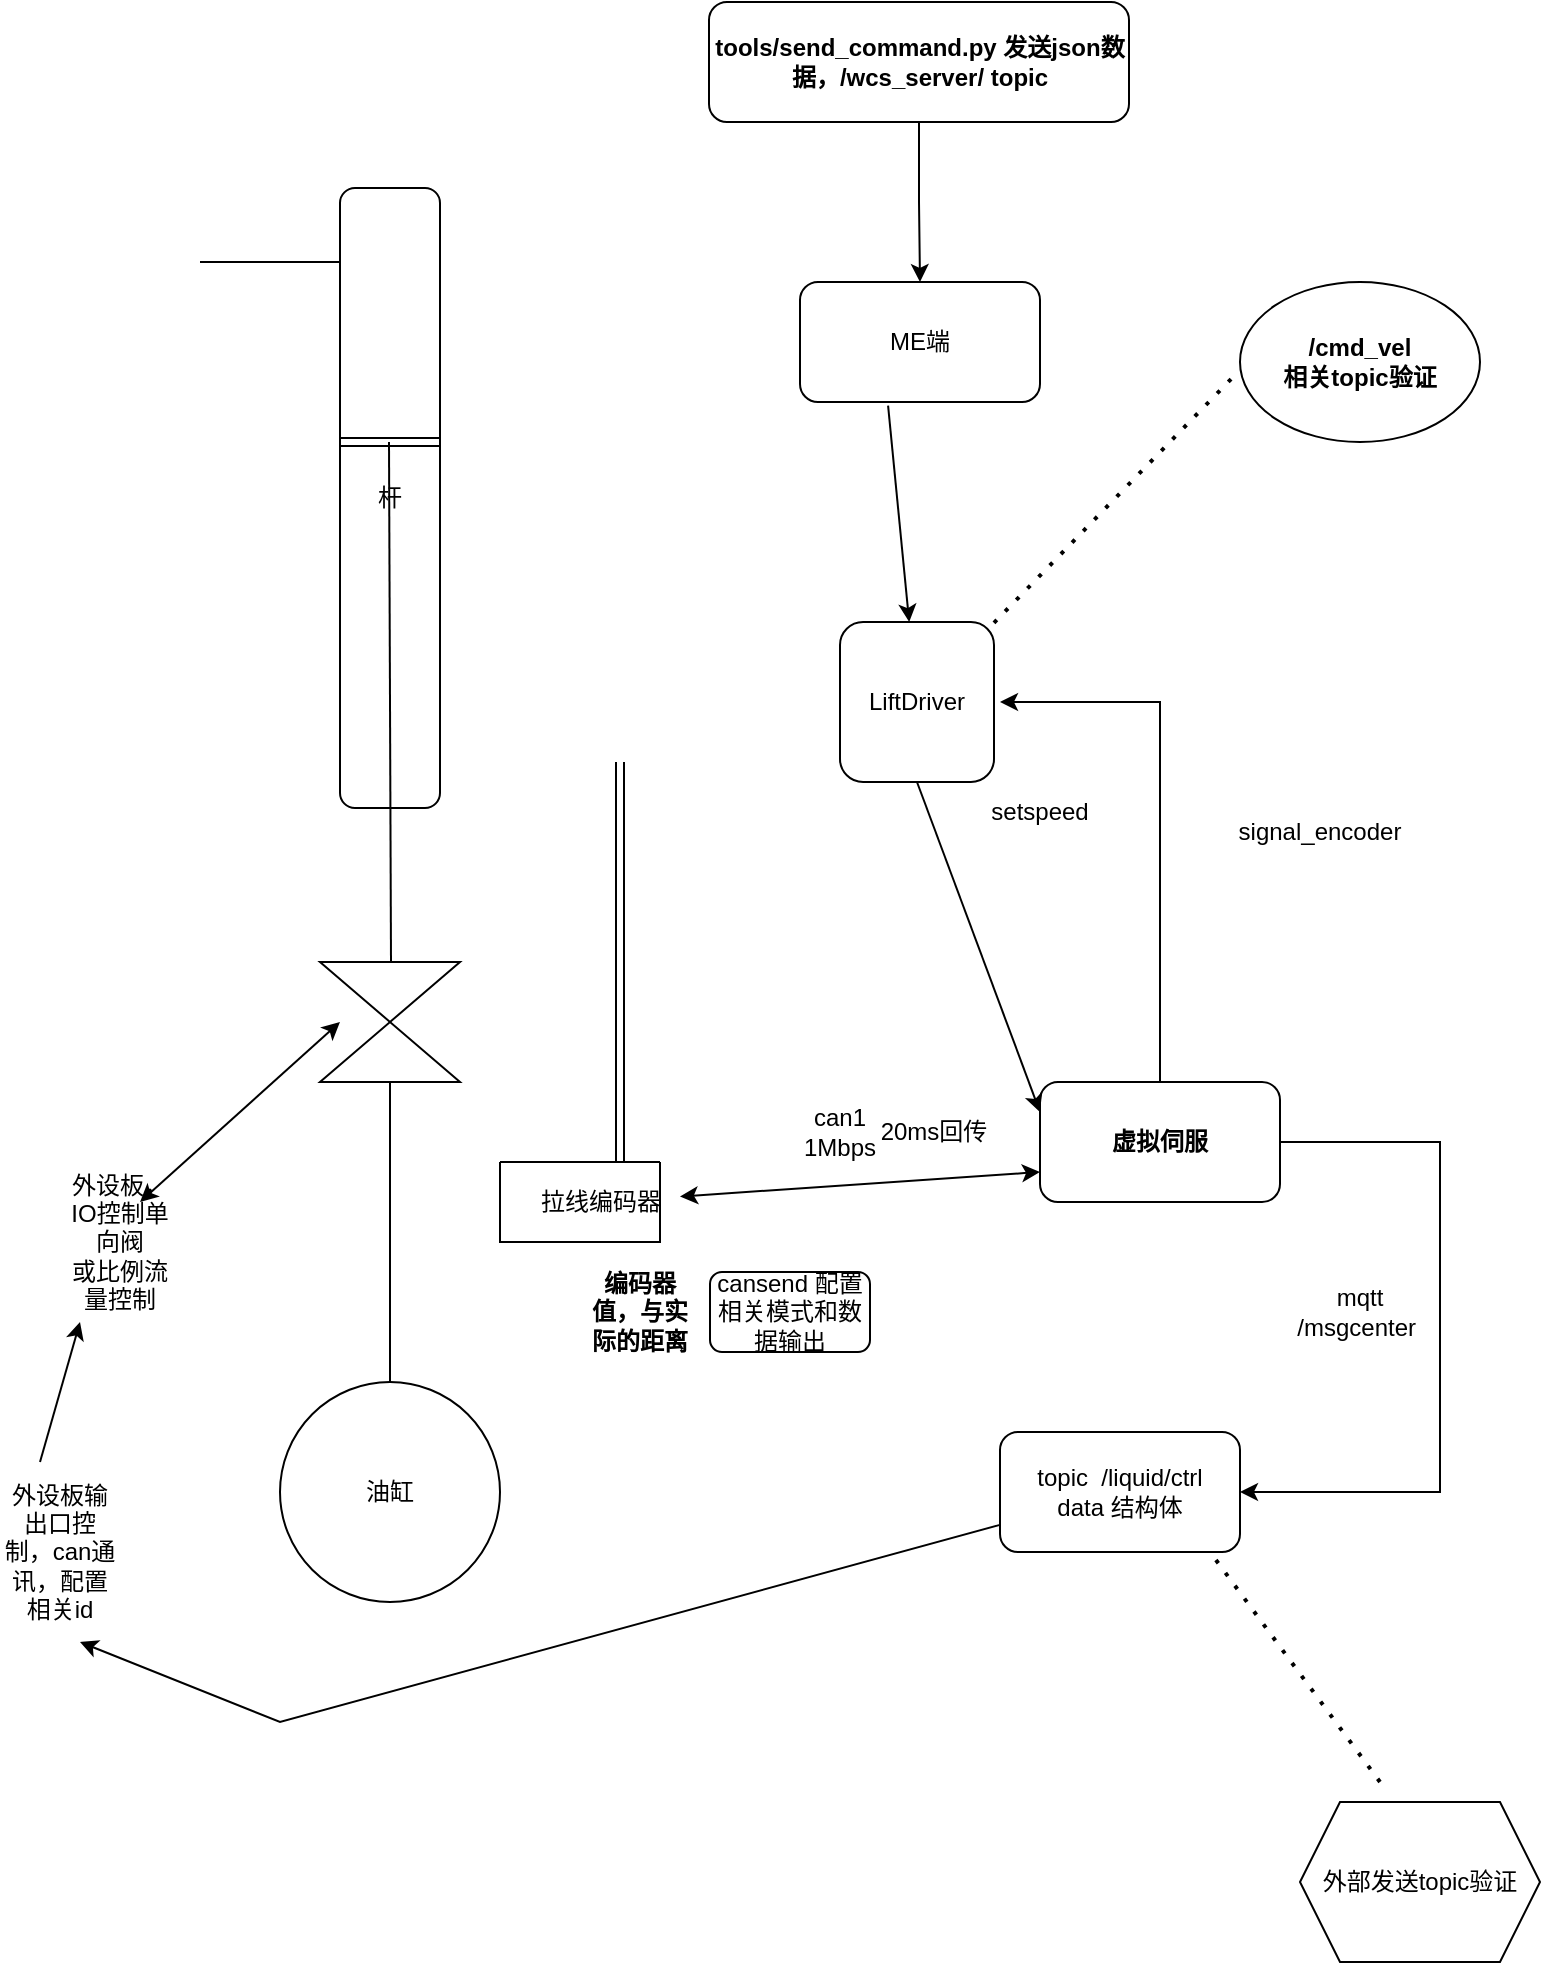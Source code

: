 <mxfile version="20.0.4" type="github">
  <diagram id="Uv1PPevyKDhio1jruvgt" name="Page-1">
    <mxGraphModel dx="1350" dy="712" grid="1" gridSize="10" guides="1" tooltips="1" connect="1" arrows="1" fold="1" page="1" pageScale="1" pageWidth="850" pageHeight="1100" math="0" shadow="0">
      <root>
        <mxCell id="0" />
        <mxCell id="1" parent="0" />
        <mxCell id="ZdjtLYGXI-j0EzLjHC-S-1" value="&lt;b&gt;虚拟伺服&lt;/b&gt;" style="rounded=1;whiteSpace=wrap;html=1;" parent="1" vertex="1">
          <mxGeometry x="560" y="590" width="120" height="60" as="geometry" />
        </mxCell>
        <mxCell id="ZdjtLYGXI-j0EzLjHC-S-2" value="杆" style="rounded=1;whiteSpace=wrap;html=1;" parent="1" vertex="1">
          <mxGeometry x="210" y="143" width="50" height="310" as="geometry" />
        </mxCell>
        <mxCell id="ZdjtLYGXI-j0EzLjHC-S-4" value="" style="endArrow=none;html=1;rounded=0;" parent="1" edge="1">
          <mxGeometry width="50" height="50" relative="1" as="geometry">
            <mxPoint x="235.5" y="530" as="sourcePoint" />
            <mxPoint x="234.5" y="270" as="targetPoint" />
          </mxGeometry>
        </mxCell>
        <mxCell id="ZdjtLYGXI-j0EzLjHC-S-5" value="" style="shape=collate;whiteSpace=wrap;html=1;" parent="1" vertex="1">
          <mxGeometry x="200" y="530" width="70" height="60" as="geometry" />
        </mxCell>
        <mxCell id="ZdjtLYGXI-j0EzLjHC-S-6" value="" style="endArrow=none;html=1;rounded=0;entryX=0.5;entryY=1;entryDx=0;entryDy=0;" parent="1" target="ZdjtLYGXI-j0EzLjHC-S-5" edge="1">
          <mxGeometry width="50" height="50" relative="1" as="geometry">
            <mxPoint x="235" y="740" as="sourcePoint" />
            <mxPoint x="280" y="590" as="targetPoint" />
          </mxGeometry>
        </mxCell>
        <mxCell id="ZdjtLYGXI-j0EzLjHC-S-7" value="油缸" style="ellipse;whiteSpace=wrap;html=1;aspect=fixed;" parent="1" vertex="1">
          <mxGeometry x="180" y="740" width="110" height="110" as="geometry" />
        </mxCell>
        <mxCell id="ZdjtLYGXI-j0EzLjHC-S-8" value="" style="swimlane;startSize=0;" parent="1" vertex="1">
          <mxGeometry x="290" y="630" width="80" height="40" as="geometry" />
        </mxCell>
        <mxCell id="ZdjtLYGXI-j0EzLjHC-S-9" value="" style="shape=link;html=1;rounded=0;" parent="1" edge="1">
          <mxGeometry width="100" relative="1" as="geometry">
            <mxPoint x="210" y="270" as="sourcePoint" />
            <mxPoint x="260" y="270" as="targetPoint" />
          </mxGeometry>
        </mxCell>
        <mxCell id="ZdjtLYGXI-j0EzLjHC-S-10" value="" style="shape=link;html=1;rounded=0;entryX=0.75;entryY=0;entryDx=0;entryDy=0;" parent="1" target="ZdjtLYGXI-j0EzLjHC-S-8" edge="1">
          <mxGeometry width="100" relative="1" as="geometry">
            <mxPoint x="350" y="430" as="sourcePoint" />
            <mxPoint x="450" y="530" as="targetPoint" />
          </mxGeometry>
        </mxCell>
        <mxCell id="ZdjtLYGXI-j0EzLjHC-S-11" value="拉线编码器" style="text;html=1;align=center;verticalAlign=middle;resizable=0;points=[];autosize=1;strokeColor=none;fillColor=none;" parent="1" vertex="1">
          <mxGeometry x="300" y="640" width="80" height="20" as="geometry" />
        </mxCell>
        <mxCell id="ZdjtLYGXI-j0EzLjHC-S-12" value="" style="endArrow=classic;startArrow=classic;html=1;rounded=0;entryX=0;entryY=0.75;entryDx=0;entryDy=0;" parent="1" source="ZdjtLYGXI-j0EzLjHC-S-11" target="ZdjtLYGXI-j0EzLjHC-S-1" edge="1">
          <mxGeometry width="50" height="50" relative="1" as="geometry">
            <mxPoint x="370" y="700" as="sourcePoint" />
            <mxPoint x="420" y="650" as="targetPoint" />
          </mxGeometry>
        </mxCell>
        <mxCell id="ZdjtLYGXI-j0EzLjHC-S-21" style="edgeStyle=orthogonalEdgeStyle;rounded=0;orthogonalLoop=1;jettySize=auto;html=1;entryX=1;entryY=0.5;entryDx=0;entryDy=0;exitX=1;exitY=0.5;exitDx=0;exitDy=0;" parent="1" source="ZdjtLYGXI-j0EzLjHC-S-1" target="ZdjtLYGXI-j0EzLjHC-S-19" edge="1">
          <mxGeometry relative="1" as="geometry">
            <Array as="points">
              <mxPoint x="760" y="620" />
              <mxPoint x="760" y="795" />
            </Array>
          </mxGeometry>
        </mxCell>
        <mxCell id="ZdjtLYGXI-j0EzLjHC-S-13" value="ME端" style="rounded=1;whiteSpace=wrap;html=1;" parent="1" vertex="1">
          <mxGeometry x="440" y="190" width="120" height="60" as="geometry" />
        </mxCell>
        <mxCell id="ZdjtLYGXI-j0EzLjHC-S-15" value="can1 1Mbps" style="text;html=1;strokeColor=none;fillColor=none;align=center;verticalAlign=middle;whiteSpace=wrap;rounded=0;" parent="1" vertex="1">
          <mxGeometry x="430" y="600" width="60" height="30" as="geometry" />
        </mxCell>
        <mxCell id="ZdjtLYGXI-j0EzLjHC-S-16" value="外设板，IO控制单向阀 &lt;br&gt;或比例流量控制" style="text;html=1;strokeColor=none;fillColor=none;align=center;verticalAlign=middle;whiteSpace=wrap;rounded=0;" parent="1" vertex="1">
          <mxGeometry x="70" y="640" width="60" height="60" as="geometry" />
        </mxCell>
        <mxCell id="ZdjtLYGXI-j0EzLjHC-S-17" value="" style="endArrow=classic;startArrow=classic;html=1;rounded=0;" parent="1" edge="1">
          <mxGeometry width="50" height="50" relative="1" as="geometry">
            <mxPoint x="110" y="650" as="sourcePoint" />
            <mxPoint x="210" y="560" as="targetPoint" />
          </mxGeometry>
        </mxCell>
        <mxCell id="ZdjtLYGXI-j0EzLjHC-S-18" value="mqtt /msgcenter&amp;nbsp;" style="text;html=1;strokeColor=none;fillColor=none;align=center;verticalAlign=middle;whiteSpace=wrap;rounded=0;" parent="1" vertex="1">
          <mxGeometry x="690" y="690" width="60" height="30" as="geometry" />
        </mxCell>
        <mxCell id="ZdjtLYGXI-j0EzLjHC-S-19" value="topic&amp;nbsp; /liquid/ctrl&lt;br&gt;data 结构体" style="rounded=1;whiteSpace=wrap;html=1;" parent="1" vertex="1">
          <mxGeometry x="540" y="765" width="120" height="60" as="geometry" />
        </mxCell>
        <mxCell id="ZdjtLYGXI-j0EzLjHC-S-22" value="" style="endArrow=classic;html=1;rounded=0;" parent="1" source="ZdjtLYGXI-j0EzLjHC-S-19" edge="1">
          <mxGeometry width="50" height="50" relative="1" as="geometry">
            <mxPoint x="469.289" y="845" as="sourcePoint" />
            <mxPoint x="80" y="870" as="targetPoint" />
            <Array as="points">
              <mxPoint x="180" y="910" />
            </Array>
          </mxGeometry>
        </mxCell>
        <mxCell id="ZdjtLYGXI-j0EzLjHC-S-23" value="&lt;b&gt;编码器值，与实际的距离&lt;/b&gt;" style="text;html=1;strokeColor=none;fillColor=none;align=center;verticalAlign=middle;whiteSpace=wrap;rounded=0;" parent="1" vertex="1">
          <mxGeometry x="330" y="690" width="60" height="30" as="geometry" />
        </mxCell>
        <mxCell id="ZdjtLYGXI-j0EzLjHC-S-24" value="cansend 配置相关模式和数据输出" style="rounded=1;whiteSpace=wrap;html=1;" parent="1" vertex="1">
          <mxGeometry x="395" y="685" width="80" height="40" as="geometry" />
        </mxCell>
        <mxCell id="ZdjtLYGXI-j0EzLjHC-S-25" value="" style="endArrow=none;html=1;rounded=0;" parent="1" edge="1">
          <mxGeometry width="50" height="50" relative="1" as="geometry">
            <mxPoint x="140" y="180" as="sourcePoint" />
            <mxPoint x="210" y="180" as="targetPoint" />
          </mxGeometry>
        </mxCell>
        <mxCell id="ZdjtLYGXI-j0EzLjHC-S-27" value="外设板输出口控制，can通讯，配置相关id" style="text;html=1;strokeColor=none;fillColor=none;align=center;verticalAlign=middle;whiteSpace=wrap;rounded=0;" parent="1" vertex="1">
          <mxGeometry x="40" y="810" width="60" height="30" as="geometry" />
        </mxCell>
        <mxCell id="ZdjtLYGXI-j0EzLjHC-S-28" value="" style="endArrow=classic;html=1;rounded=0;" parent="1" edge="1">
          <mxGeometry width="50" height="50" relative="1" as="geometry">
            <mxPoint x="60" y="780" as="sourcePoint" />
            <mxPoint x="80" y="710" as="targetPoint" />
          </mxGeometry>
        </mxCell>
        <mxCell id="ZdjtLYGXI-j0EzLjHC-S-29" value="LiftDriver" style="rounded=1;whiteSpace=wrap;html=1;direction=south;" parent="1" vertex="1">
          <mxGeometry x="460" y="360" width="77" height="80" as="geometry" />
        </mxCell>
        <mxCell id="ZdjtLYGXI-j0EzLjHC-S-30" value="" style="endArrow=classic;html=1;rounded=0;entryX=0;entryY=0.25;entryDx=0;entryDy=0;exitX=1;exitY=0.5;exitDx=0;exitDy=0;" parent="1" source="ZdjtLYGXI-j0EzLjHC-S-29" target="ZdjtLYGXI-j0EzLjHC-S-1" edge="1">
          <mxGeometry width="50" height="50" relative="1" as="geometry">
            <mxPoint x="500" y="460" as="sourcePoint" />
            <mxPoint x="490" y="490" as="targetPoint" />
          </mxGeometry>
        </mxCell>
        <mxCell id="ZdjtLYGXI-j0EzLjHC-S-31" value="外部发送topic验证" style="shape=hexagon;perimeter=hexagonPerimeter2;whiteSpace=wrap;html=1;fixedSize=1;" parent="1" vertex="1">
          <mxGeometry x="690" y="950" width="120" height="80" as="geometry" />
        </mxCell>
        <mxCell id="ZdjtLYGXI-j0EzLjHC-S-32" value="" style="endArrow=none;dashed=1;html=1;dashPattern=1 3;strokeWidth=2;rounded=0;" parent="1" edge="1">
          <mxGeometry width="50" height="50" relative="1" as="geometry">
            <mxPoint x="730" y="940" as="sourcePoint" />
            <mxPoint x="645" y="825" as="targetPoint" />
          </mxGeometry>
        </mxCell>
        <mxCell id="ZdjtLYGXI-j0EzLjHC-S-33" value="" style="endArrow=classic;html=1;rounded=0;exitX=0.367;exitY=1.03;exitDx=0;exitDy=0;exitPerimeter=0;" parent="1" source="ZdjtLYGXI-j0EzLjHC-S-13" target="ZdjtLYGXI-j0EzLjHC-S-29" edge="1">
          <mxGeometry width="50" height="50" relative="1" as="geometry">
            <mxPoint x="400" y="370" as="sourcePoint" />
            <mxPoint x="450" y="320" as="targetPoint" />
          </mxGeometry>
        </mxCell>
        <mxCell id="ZdjtLYGXI-j0EzLjHC-S-34" value="20ms回传" style="text;html=1;strokeColor=none;fillColor=none;align=center;verticalAlign=middle;whiteSpace=wrap;rounded=0;" parent="1" vertex="1">
          <mxGeometry x="477" y="600" width="60" height="30" as="geometry" />
        </mxCell>
        <mxCell id="ZdjtLYGXI-j0EzLjHC-S-37" value="signal_encoder" style="text;html=1;strokeColor=none;fillColor=none;align=center;verticalAlign=middle;whiteSpace=wrap;rounded=0;" parent="1" vertex="1">
          <mxGeometry x="650" y="450" width="100" height="30" as="geometry" />
        </mxCell>
        <mxCell id="bZBwHUKGw5rUKfdNZuir-1" value="&lt;b&gt;/cmd_vel&lt;br&gt;相关topic验证&lt;/b&gt;" style="ellipse;whiteSpace=wrap;html=1;" parent="1" vertex="1">
          <mxGeometry x="660" y="190" width="120" height="80" as="geometry" />
        </mxCell>
        <mxCell id="bZBwHUKGw5rUKfdNZuir-2" value="" style="endArrow=none;dashed=1;html=1;dashPattern=1 3;strokeWidth=2;rounded=0;entryX=-0.025;entryY=0.588;entryDx=0;entryDy=0;entryPerimeter=0;" parent="1" source="ZdjtLYGXI-j0EzLjHC-S-29" target="bZBwHUKGw5rUKfdNZuir-1" edge="1">
          <mxGeometry width="50" height="50" relative="1" as="geometry">
            <mxPoint x="640" y="280" as="sourcePoint" />
            <mxPoint x="690" y="230" as="targetPoint" />
          </mxGeometry>
        </mxCell>
        <mxCell id="jch9uC5gcHZ-2w2xDuGa-2" value="" style="edgeStyle=orthogonalEdgeStyle;rounded=0;orthogonalLoop=1;jettySize=auto;html=1;" edge="1" parent="1" source="jch9uC5gcHZ-2w2xDuGa-1" target="ZdjtLYGXI-j0EzLjHC-S-13">
          <mxGeometry relative="1" as="geometry" />
        </mxCell>
        <mxCell id="jch9uC5gcHZ-2w2xDuGa-1" value="&lt;b&gt;tools/send_command.py 发送json数据，/wcs_server/ topic&lt;/b&gt;" style="rounded=1;whiteSpace=wrap;html=1;" vertex="1" parent="1">
          <mxGeometry x="394.5" y="50" width="210" height="60" as="geometry" />
        </mxCell>
        <mxCell id="jch9uC5gcHZ-2w2xDuGa-5" value="setspeed" style="text;html=1;strokeColor=none;fillColor=none;align=center;verticalAlign=middle;whiteSpace=wrap;rounded=0;" vertex="1" parent="1">
          <mxGeometry x="530" y="440" width="60" height="30" as="geometry" />
        </mxCell>
        <mxCell id="jch9uC5gcHZ-2w2xDuGa-6" value="" style="endArrow=classic;html=1;rounded=0;exitX=0.5;exitY=0;exitDx=0;exitDy=0;" edge="1" parent="1" source="ZdjtLYGXI-j0EzLjHC-S-1">
          <mxGeometry width="50" height="50" relative="1" as="geometry">
            <mxPoint x="400" y="480" as="sourcePoint" />
            <mxPoint x="540" y="400" as="targetPoint" />
            <Array as="points">
              <mxPoint x="620" y="400" />
            </Array>
          </mxGeometry>
        </mxCell>
      </root>
    </mxGraphModel>
  </diagram>
</mxfile>
